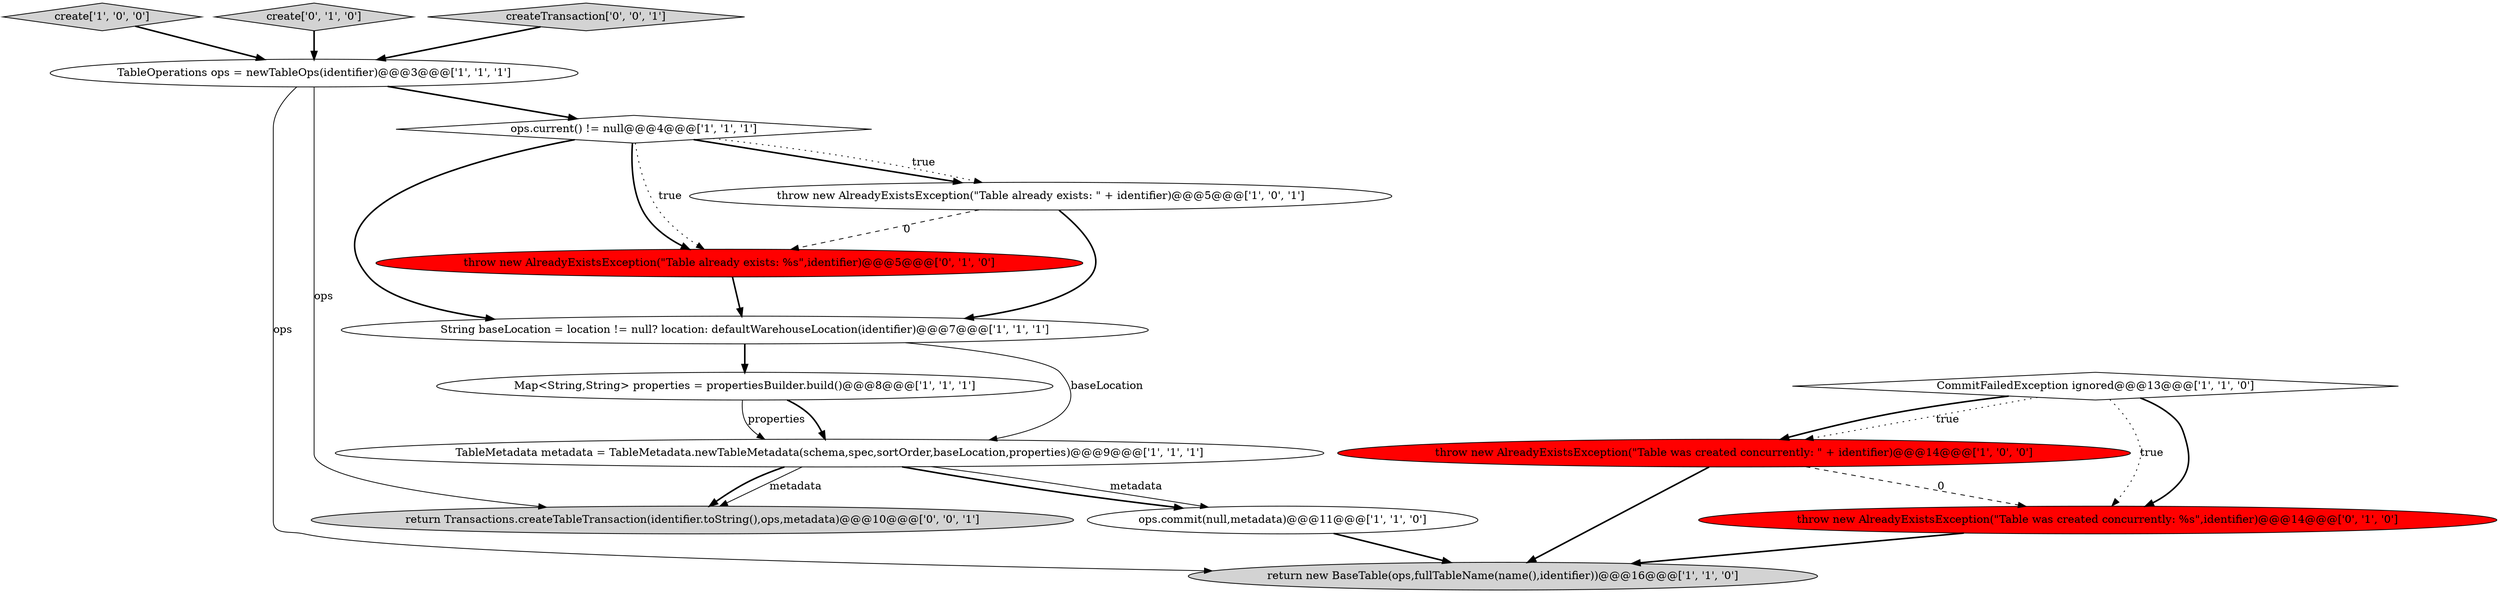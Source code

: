 digraph {
6 [style = filled, label = "Map<String,String> properties = propertiesBuilder.build()@@@8@@@['1', '1', '1']", fillcolor = white, shape = ellipse image = "AAA0AAABBB1BBB"];
4 [style = filled, label = "TableOperations ops = newTableOps(identifier)@@@3@@@['1', '1', '1']", fillcolor = white, shape = ellipse image = "AAA0AAABBB1BBB"];
1 [style = filled, label = "ops.commit(null,metadata)@@@11@@@['1', '1', '0']", fillcolor = white, shape = ellipse image = "AAA0AAABBB1BBB"];
0 [style = filled, label = "create['1', '0', '0']", fillcolor = lightgray, shape = diamond image = "AAA0AAABBB1BBB"];
11 [style = filled, label = "create['0', '1', '0']", fillcolor = lightgray, shape = diamond image = "AAA0AAABBB2BBB"];
7 [style = filled, label = "throw new AlreadyExistsException(\"Table was created concurrently: \" + identifier)@@@14@@@['1', '0', '0']", fillcolor = red, shape = ellipse image = "AAA1AAABBB1BBB"];
10 [style = filled, label = "String baseLocation = location != null? location: defaultWarehouseLocation(identifier)@@@7@@@['1', '1', '1']", fillcolor = white, shape = ellipse image = "AAA0AAABBB1BBB"];
14 [style = filled, label = "return Transactions.createTableTransaction(identifier.toString(),ops,metadata)@@@10@@@['0', '0', '1']", fillcolor = lightgray, shape = ellipse image = "AAA0AAABBB3BBB"];
3 [style = filled, label = "CommitFailedException ignored@@@13@@@['1', '1', '0']", fillcolor = white, shape = diamond image = "AAA0AAABBB1BBB"];
13 [style = filled, label = "throw new AlreadyExistsException(\"Table was created concurrently: %s\",identifier)@@@14@@@['0', '1', '0']", fillcolor = red, shape = ellipse image = "AAA1AAABBB2BBB"];
8 [style = filled, label = "ops.current() != null@@@4@@@['1', '1', '1']", fillcolor = white, shape = diamond image = "AAA0AAABBB1BBB"];
2 [style = filled, label = "TableMetadata metadata = TableMetadata.newTableMetadata(schema,spec,sortOrder,baseLocation,properties)@@@9@@@['1', '1', '1']", fillcolor = white, shape = ellipse image = "AAA0AAABBB1BBB"];
9 [style = filled, label = "throw new AlreadyExistsException(\"Table already exists: \" + identifier)@@@5@@@['1', '0', '1']", fillcolor = white, shape = ellipse image = "AAA0AAABBB1BBB"];
15 [style = filled, label = "createTransaction['0', '0', '1']", fillcolor = lightgray, shape = diamond image = "AAA0AAABBB3BBB"];
5 [style = filled, label = "return new BaseTable(ops,fullTableName(name(),identifier))@@@16@@@['1', '1', '0']", fillcolor = lightgray, shape = ellipse image = "AAA0AAABBB1BBB"];
12 [style = filled, label = "throw new AlreadyExistsException(\"Table already exists: %s\",identifier)@@@5@@@['0', '1', '0']", fillcolor = red, shape = ellipse image = "AAA1AAABBB2BBB"];
1->5 [style = bold, label=""];
8->10 [style = bold, label=""];
3->7 [style = dotted, label="true"];
2->1 [style = bold, label=""];
2->14 [style = solid, label="metadata"];
11->4 [style = bold, label=""];
9->10 [style = bold, label=""];
10->6 [style = bold, label=""];
6->2 [style = bold, label=""];
4->5 [style = solid, label="ops"];
7->5 [style = bold, label=""];
12->10 [style = bold, label=""];
8->12 [style = dotted, label="true"];
3->7 [style = bold, label=""];
0->4 [style = bold, label=""];
2->14 [style = bold, label=""];
15->4 [style = bold, label=""];
8->9 [style = bold, label=""];
7->13 [style = dashed, label="0"];
13->5 [style = bold, label=""];
3->13 [style = bold, label=""];
4->8 [style = bold, label=""];
9->12 [style = dashed, label="0"];
8->9 [style = dotted, label="true"];
6->2 [style = solid, label="properties"];
4->14 [style = solid, label="ops"];
8->12 [style = bold, label=""];
10->2 [style = solid, label="baseLocation"];
3->13 [style = dotted, label="true"];
2->1 [style = solid, label="metadata"];
}
